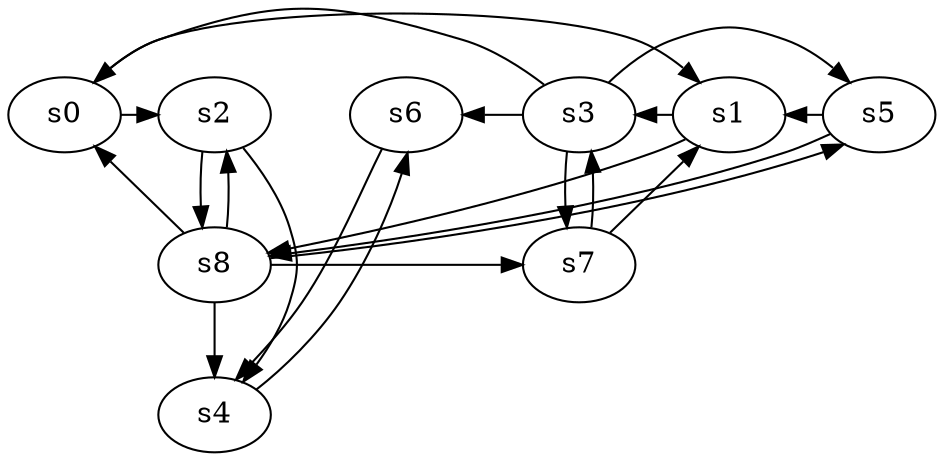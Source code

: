 digraph game_0763_complex_9 {
    s0 [name="s0", player=1];
    s1 [name="s1", player=1];
    s2 [name="s2", player=1];
    s3 [name="s3", player=1];
    s4 [name="s4", player=1];
    s5 [name="s5", player=0];
    s6 [name="s6", player=0, target=1];
    s7 [name="s7", player=1];
    s8 [name="s8", player=1];

    s0 -> s1 [constraint="!(time % 3 == 2)"];
    s0 -> s2 [constraint="!(time % 6 == 0)"];
    s1 -> s3 [constraint="time % 5 == 4 || time % 5 == 2"];
    s1 -> s8 [constraint="time % 2 == 0"];
    s2 -> s4 [constraint="!(time % 2 == 0)"];
    s2 -> s8;
    s3 -> s0 [constraint="time % 8 == 1"];
    s3 -> s5 [constraint="time == 0 || time == 2 || time == 5 || time == 8 || time == 12"];
    s3 -> s6 [constraint="time % 2 == 1 && time % 3 == 2"];
    s3 -> s7;
    s4 -> s6 [constraint="time % 7 == 3"];
    s5 -> s1 [constraint="time % 5 == 4 || time % 4 == 2"];
    s5 -> s8 [constraint="time == 16 || time == 20"];
    s6 -> s4 [constraint="time % 4 == 2 && time % 5 == 4"];
    s7 -> s1 [constraint="time % 3 == 2 || time % 5 == 4"];
    s7 -> s3 [constraint="time % 6 == 3"];
    s8 -> s0 [constraint="time % 4 == 0 || time % 2 == 0"];
    s8 -> s2 [constraint="time % 3 == 0 && time % 5 == 3"];
    s8 -> s4;
    s8 -> s5 [constraint="time % 2 == 0 || time % 2 == 0"];
    s8 -> s7 [constraint="time % 8 == 3"];
}
